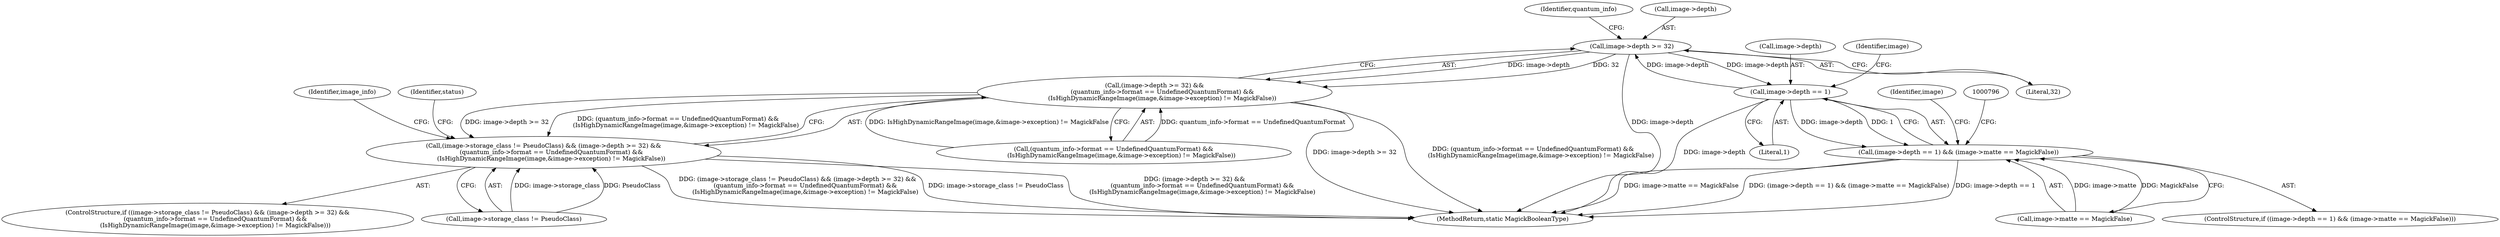 digraph "0_ImageMagick_f983dcdf9c178e0cbc49608a78713c5669aa1bb5@pointer" {
"1000416" [label="(Call,image->depth >= 32)"];
"1000733" [label="(Call,image->depth == 1)"];
"1000416" [label="(Call,image->depth >= 32)"];
"1000415" [label="(Call,(image->depth >= 32) &&\n        (quantum_info->format == UndefinedQuantumFormat) &&\n        (IsHighDynamicRangeImage(image,&image->exception) != MagickFalse))"];
"1000409" [label="(Call,(image->storage_class != PseudoClass) && (image->depth >= 32) &&\n        (quantum_info->format == UndefinedQuantumFormat) &&\n        (IsHighDynamicRangeImage(image,&image->exception) != MagickFalse))"];
"1000732" [label="(Call,(image->depth == 1) && (image->matte == MagickFalse))"];
"1000424" [label="(Identifier,quantum_info)"];
"1002792" [label="(MethodReturn,static MagickBooleanType)"];
"1000738" [label="(Call,image->matte == MagickFalse)"];
"1000409" [label="(Call,(image->storage_class != PseudoClass) && (image->depth >= 32) &&\n        (quantum_info->format == UndefinedQuantumFormat) &&\n        (IsHighDynamicRangeImage(image,&image->exception) != MagickFalse))"];
"1000417" [label="(Call,image->depth)"];
"1000408" [label="(ControlStructure,if ((image->storage_class != PseudoClass) && (image->depth >= 32) &&\n        (quantum_info->format == UndefinedQuantumFormat) &&\n        (IsHighDynamicRangeImage(image,&image->exception) != MagickFalse)))"];
"1000737" [label="(Literal,1)"];
"1000744" [label="(Identifier,image)"];
"1000421" [label="(Call,(quantum_info->format == UndefinedQuantumFormat) &&\n        (IsHighDynamicRangeImage(image,&image->exception) != MagickFalse))"];
"1000733" [label="(Call,image->depth == 1)"];
"1000415" [label="(Call,(image->depth >= 32) &&\n        (quantum_info->format == UndefinedQuantumFormat) &&\n        (IsHighDynamicRangeImage(image,&image->exception) != MagickFalse))"];
"1000731" [label="(ControlStructure,if ((image->depth == 1) && (image->matte == MagickFalse)))"];
"1000734" [label="(Call,image->depth)"];
"1000437" [label="(Identifier,status)"];
"1000732" [label="(Call,(image->depth == 1) && (image->matte == MagickFalse))"];
"1000420" [label="(Literal,32)"];
"1000410" [label="(Call,image->storage_class != PseudoClass)"];
"1000740" [label="(Identifier,image)"];
"1000454" [label="(Identifier,image_info)"];
"1000416" [label="(Call,image->depth >= 32)"];
"1000416" -> "1000415"  [label="AST: "];
"1000416" -> "1000420"  [label="CFG: "];
"1000417" -> "1000416"  [label="AST: "];
"1000420" -> "1000416"  [label="AST: "];
"1000424" -> "1000416"  [label="CFG: "];
"1000415" -> "1000416"  [label="CFG: "];
"1000416" -> "1002792"  [label="DDG: image->depth"];
"1000416" -> "1000415"  [label="DDG: image->depth"];
"1000416" -> "1000415"  [label="DDG: 32"];
"1000733" -> "1000416"  [label="DDG: image->depth"];
"1000416" -> "1000733"  [label="DDG: image->depth"];
"1000733" -> "1000732"  [label="AST: "];
"1000733" -> "1000737"  [label="CFG: "];
"1000734" -> "1000733"  [label="AST: "];
"1000737" -> "1000733"  [label="AST: "];
"1000740" -> "1000733"  [label="CFG: "];
"1000732" -> "1000733"  [label="CFG: "];
"1000733" -> "1002792"  [label="DDG: image->depth"];
"1000733" -> "1000732"  [label="DDG: image->depth"];
"1000733" -> "1000732"  [label="DDG: 1"];
"1000415" -> "1000409"  [label="AST: "];
"1000415" -> "1000421"  [label="CFG: "];
"1000421" -> "1000415"  [label="AST: "];
"1000409" -> "1000415"  [label="CFG: "];
"1000415" -> "1002792"  [label="DDG: image->depth >= 32"];
"1000415" -> "1002792"  [label="DDG: (quantum_info->format == UndefinedQuantumFormat) &&\n        (IsHighDynamicRangeImage(image,&image->exception) != MagickFalse)"];
"1000415" -> "1000409"  [label="DDG: image->depth >= 32"];
"1000415" -> "1000409"  [label="DDG: (quantum_info->format == UndefinedQuantumFormat) &&\n        (IsHighDynamicRangeImage(image,&image->exception) != MagickFalse)"];
"1000421" -> "1000415"  [label="DDG: quantum_info->format == UndefinedQuantumFormat"];
"1000421" -> "1000415"  [label="DDG: IsHighDynamicRangeImage(image,&image->exception) != MagickFalse"];
"1000409" -> "1000408"  [label="AST: "];
"1000409" -> "1000410"  [label="CFG: "];
"1000410" -> "1000409"  [label="AST: "];
"1000437" -> "1000409"  [label="CFG: "];
"1000454" -> "1000409"  [label="CFG: "];
"1000409" -> "1002792"  [label="DDG: (image->storage_class != PseudoClass) && (image->depth >= 32) &&\n        (quantum_info->format == UndefinedQuantumFormat) &&\n        (IsHighDynamicRangeImage(image,&image->exception) != MagickFalse)"];
"1000409" -> "1002792"  [label="DDG: image->storage_class != PseudoClass"];
"1000409" -> "1002792"  [label="DDG: (image->depth >= 32) &&\n        (quantum_info->format == UndefinedQuantumFormat) &&\n        (IsHighDynamicRangeImage(image,&image->exception) != MagickFalse)"];
"1000410" -> "1000409"  [label="DDG: image->storage_class"];
"1000410" -> "1000409"  [label="DDG: PseudoClass"];
"1000732" -> "1000731"  [label="AST: "];
"1000732" -> "1000738"  [label="CFG: "];
"1000738" -> "1000732"  [label="AST: "];
"1000744" -> "1000732"  [label="CFG: "];
"1000796" -> "1000732"  [label="CFG: "];
"1000732" -> "1002792"  [label="DDG: image->matte == MagickFalse"];
"1000732" -> "1002792"  [label="DDG: (image->depth == 1) && (image->matte == MagickFalse)"];
"1000732" -> "1002792"  [label="DDG: image->depth == 1"];
"1000738" -> "1000732"  [label="DDG: image->matte"];
"1000738" -> "1000732"  [label="DDG: MagickFalse"];
}
